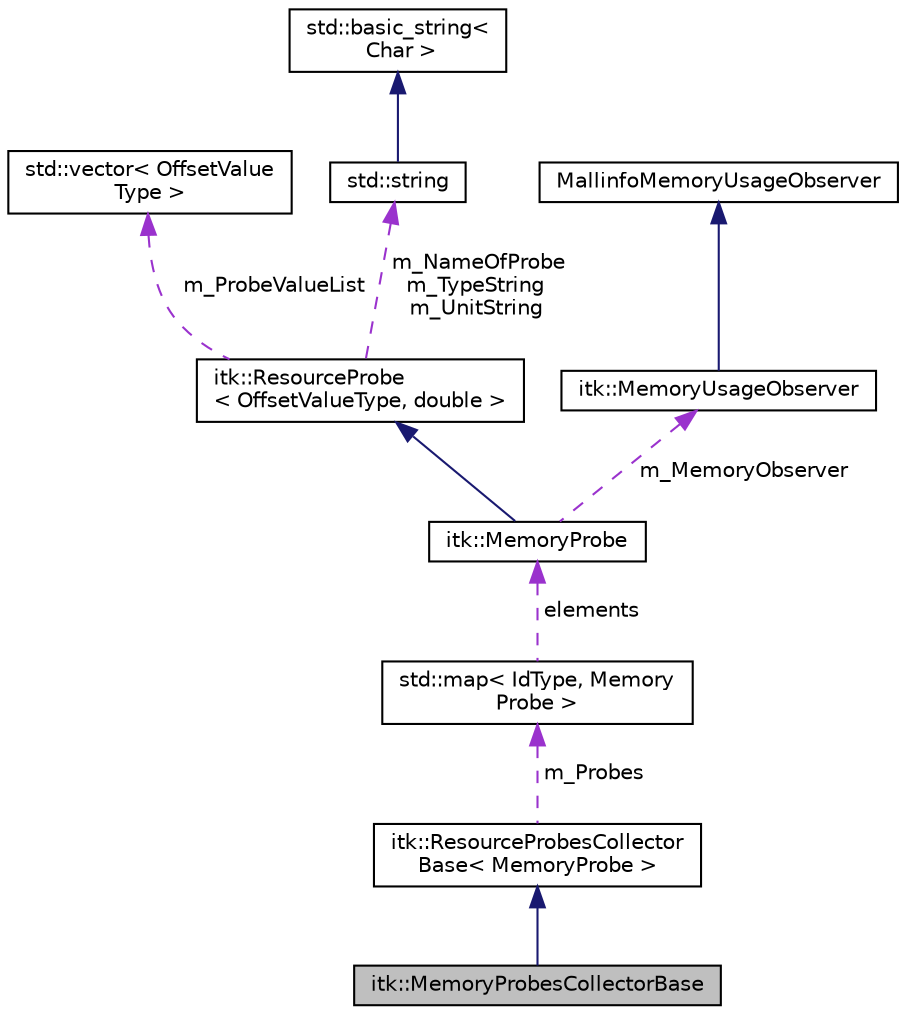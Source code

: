 digraph "itk::MemoryProbesCollectorBase"
{
 // LATEX_PDF_SIZE
  edge [fontname="Helvetica",fontsize="10",labelfontname="Helvetica",labelfontsize="10"];
  node [fontname="Helvetica",fontsize="10",shape=record];
  Node1 [label="itk::MemoryProbesCollectorBase",height=0.2,width=0.4,color="black", fillcolor="grey75", style="filled", fontcolor="black",tooltip="Aggregates a set of memory probes."];
  Node2 -> Node1 [dir="back",color="midnightblue",fontsize="10",style="solid",fontname="Helvetica"];
  Node2 [label="itk::ResourceProbesCollector\lBase\< MemoryProbe \>",height=0.2,width=0.4,color="black", fillcolor="white", style="filled",URL="$classitk_1_1ResourceProbesCollectorBase.html",tooltip=" "];
  Node3 -> Node2 [dir="back",color="darkorchid3",fontsize="10",style="dashed",label=" m_Probes" ,fontname="Helvetica"];
  Node3 [label="std::map\< IdType, Memory\lProbe \>",height=0.2,width=0.4,color="black", fillcolor="white", style="filled",tooltip=" "];
  Node4 -> Node3 [dir="back",color="darkorchid3",fontsize="10",style="dashed",label=" elements" ,fontname="Helvetica"];
  Node4 [label="itk::MemoryProbe",height=0.2,width=0.4,color="black", fillcolor="white", style="filled",URL="$classitk_1_1MemoryProbe.html",tooltip="Computes the memory allocated between two points in code."];
  Node5 -> Node4 [dir="back",color="midnightblue",fontsize="10",style="solid",fontname="Helvetica"];
  Node5 [label="itk::ResourceProbe\l\< OffsetValueType, double \>",height=0.2,width=0.4,color="black", fillcolor="white", style="filled",URL="$classitk_1_1ResourceProbe.html",tooltip=" "];
  Node6 -> Node5 [dir="back",color="darkorchid3",fontsize="10",style="dashed",label=" m_ProbeValueList" ,fontname="Helvetica"];
  Node6 [label="std::vector\< OffsetValue\lType \>",height=0.2,width=0.4,color="black", fillcolor="white", style="filled",tooltip=" "];
  Node7 -> Node5 [dir="back",color="darkorchid3",fontsize="10",style="dashed",label=" m_NameOfProbe\nm_TypeString\nm_UnitString" ,fontname="Helvetica"];
  Node7 [label="std::string",height=0.2,width=0.4,color="black", fillcolor="white", style="filled",tooltip=" "];
  Node8 -> Node7 [dir="back",color="midnightblue",fontsize="10",style="solid",fontname="Helvetica"];
  Node8 [label="std::basic_string\<\l Char \>",height=0.2,width=0.4,color="black", fillcolor="white", style="filled",tooltip=" "];
  Node9 -> Node4 [dir="back",color="darkorchid3",fontsize="10",style="dashed",label=" m_MemoryObserver" ,fontname="Helvetica"];
  Node9 [label="itk::MemoryUsageObserver",height=0.2,width=0.4,color="black", fillcolor="white", style="filled",URL="$classitk_1_1MemoryUsageObserver.html",tooltip="Provides the memory usage of the process."];
  Node10 -> Node9 [dir="back",color="midnightblue",fontsize="10",style="solid",fontname="Helvetica"];
  Node10 [label="MallinfoMemoryUsageObserver",height=0.2,width=0.4,color="black", fillcolor="white", style="filled",tooltip=" "];
}
